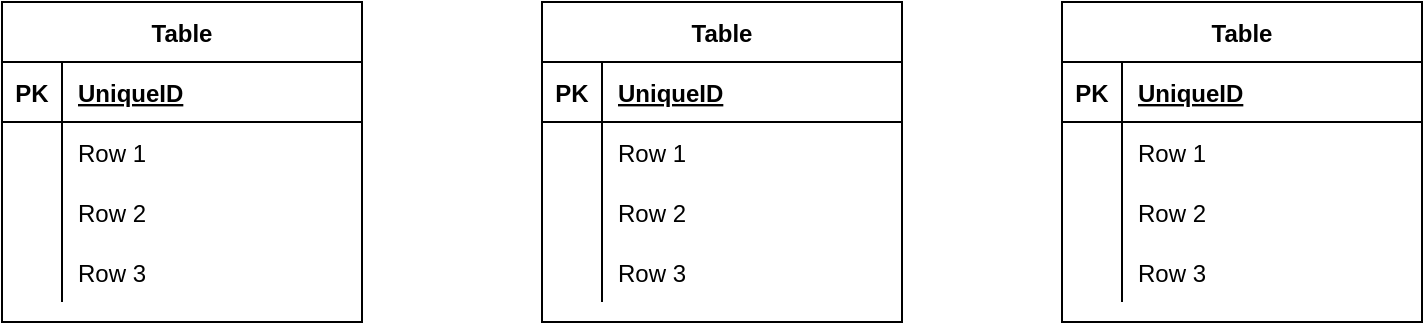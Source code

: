 <mxfile version="14.9.1" type="github">
  <diagram id="6nszqm6pX4lKRhVBXlFI" name="第 1 页">
    <mxGraphModel dx="1113" dy="693" grid="1" gridSize="10" guides="1" tooltips="1" connect="1" arrows="1" fold="1" page="1" pageScale="1" pageWidth="827" pageHeight="1169" math="0" shadow="0">
      <root>
        <mxCell id="0" />
        <mxCell id="1" parent="0" />
        <mxCell id="WhKvsK8n2ot2KugNd0x5-10" value="Table" style="shape=table;startSize=30;container=1;collapsible=1;childLayout=tableLayout;fixedRows=1;rowLines=0;fontStyle=1;align=center;resizeLast=1;" vertex="1" parent="1">
          <mxGeometry x="340" y="330" width="180" height="160" as="geometry" />
        </mxCell>
        <mxCell id="WhKvsK8n2ot2KugNd0x5-11" value="" style="shape=partialRectangle;collapsible=0;dropTarget=0;pointerEvents=0;fillColor=none;top=0;left=0;bottom=1;right=0;points=[[0,0.5],[1,0.5]];portConstraint=eastwest;" vertex="1" parent="WhKvsK8n2ot2KugNd0x5-10">
          <mxGeometry y="30" width="180" height="30" as="geometry" />
        </mxCell>
        <mxCell id="WhKvsK8n2ot2KugNd0x5-12" value="PK" style="shape=partialRectangle;connectable=0;fillColor=none;top=0;left=0;bottom=0;right=0;fontStyle=1;overflow=hidden;" vertex="1" parent="WhKvsK8n2ot2KugNd0x5-11">
          <mxGeometry width="30" height="30" as="geometry" />
        </mxCell>
        <mxCell id="WhKvsK8n2ot2KugNd0x5-13" value="UniqueID" style="shape=partialRectangle;connectable=0;fillColor=none;top=0;left=0;bottom=0;right=0;align=left;spacingLeft=6;fontStyle=5;overflow=hidden;" vertex="1" parent="WhKvsK8n2ot2KugNd0x5-11">
          <mxGeometry x="30" width="150" height="30" as="geometry" />
        </mxCell>
        <mxCell id="WhKvsK8n2ot2KugNd0x5-14" value="" style="shape=partialRectangle;collapsible=0;dropTarget=0;pointerEvents=0;fillColor=none;top=0;left=0;bottom=0;right=0;points=[[0,0.5],[1,0.5]];portConstraint=eastwest;" vertex="1" parent="WhKvsK8n2ot2KugNd0x5-10">
          <mxGeometry y="60" width="180" height="30" as="geometry" />
        </mxCell>
        <mxCell id="WhKvsK8n2ot2KugNd0x5-15" value="" style="shape=partialRectangle;connectable=0;fillColor=none;top=0;left=0;bottom=0;right=0;editable=1;overflow=hidden;" vertex="1" parent="WhKvsK8n2ot2KugNd0x5-14">
          <mxGeometry width="30" height="30" as="geometry" />
        </mxCell>
        <mxCell id="WhKvsK8n2ot2KugNd0x5-16" value="Row 1" style="shape=partialRectangle;connectable=0;fillColor=none;top=0;left=0;bottom=0;right=0;align=left;spacingLeft=6;overflow=hidden;" vertex="1" parent="WhKvsK8n2ot2KugNd0x5-14">
          <mxGeometry x="30" width="150" height="30" as="geometry" />
        </mxCell>
        <mxCell id="WhKvsK8n2ot2KugNd0x5-17" value="" style="shape=partialRectangle;collapsible=0;dropTarget=0;pointerEvents=0;fillColor=none;top=0;left=0;bottom=0;right=0;points=[[0,0.5],[1,0.5]];portConstraint=eastwest;" vertex="1" parent="WhKvsK8n2ot2KugNd0x5-10">
          <mxGeometry y="90" width="180" height="30" as="geometry" />
        </mxCell>
        <mxCell id="WhKvsK8n2ot2KugNd0x5-18" value="" style="shape=partialRectangle;connectable=0;fillColor=none;top=0;left=0;bottom=0;right=0;editable=1;overflow=hidden;" vertex="1" parent="WhKvsK8n2ot2KugNd0x5-17">
          <mxGeometry width="30" height="30" as="geometry" />
        </mxCell>
        <mxCell id="WhKvsK8n2ot2KugNd0x5-19" value="Row 2" style="shape=partialRectangle;connectable=0;fillColor=none;top=0;left=0;bottom=0;right=0;align=left;spacingLeft=6;overflow=hidden;" vertex="1" parent="WhKvsK8n2ot2KugNd0x5-17">
          <mxGeometry x="30" width="150" height="30" as="geometry" />
        </mxCell>
        <mxCell id="WhKvsK8n2ot2KugNd0x5-20" value="" style="shape=partialRectangle;collapsible=0;dropTarget=0;pointerEvents=0;fillColor=none;top=0;left=0;bottom=0;right=0;points=[[0,0.5],[1,0.5]];portConstraint=eastwest;" vertex="1" parent="WhKvsK8n2ot2KugNd0x5-10">
          <mxGeometry y="120" width="180" height="30" as="geometry" />
        </mxCell>
        <mxCell id="WhKvsK8n2ot2KugNd0x5-21" value="" style="shape=partialRectangle;connectable=0;fillColor=none;top=0;left=0;bottom=0;right=0;editable=1;overflow=hidden;" vertex="1" parent="WhKvsK8n2ot2KugNd0x5-20">
          <mxGeometry width="30" height="30" as="geometry" />
        </mxCell>
        <mxCell id="WhKvsK8n2ot2KugNd0x5-22" value="Row 3" style="shape=partialRectangle;connectable=0;fillColor=none;top=0;left=0;bottom=0;right=0;align=left;spacingLeft=6;overflow=hidden;" vertex="1" parent="WhKvsK8n2ot2KugNd0x5-20">
          <mxGeometry x="30" width="150" height="30" as="geometry" />
        </mxCell>
        <mxCell id="WhKvsK8n2ot2KugNd0x5-23" value="Table" style="shape=table;startSize=30;container=1;collapsible=1;childLayout=tableLayout;fixedRows=1;rowLines=0;fontStyle=1;align=center;resizeLast=1;" vertex="1" parent="1">
          <mxGeometry x="600" y="330" width="180" height="160" as="geometry" />
        </mxCell>
        <mxCell id="WhKvsK8n2ot2KugNd0x5-24" value="" style="shape=partialRectangle;collapsible=0;dropTarget=0;pointerEvents=0;fillColor=none;top=0;left=0;bottom=1;right=0;points=[[0,0.5],[1,0.5]];portConstraint=eastwest;" vertex="1" parent="WhKvsK8n2ot2KugNd0x5-23">
          <mxGeometry y="30" width="180" height="30" as="geometry" />
        </mxCell>
        <mxCell id="WhKvsK8n2ot2KugNd0x5-25" value="PK" style="shape=partialRectangle;connectable=0;fillColor=none;top=0;left=0;bottom=0;right=0;fontStyle=1;overflow=hidden;" vertex="1" parent="WhKvsK8n2ot2KugNd0x5-24">
          <mxGeometry width="30" height="30" as="geometry" />
        </mxCell>
        <mxCell id="WhKvsK8n2ot2KugNd0x5-26" value="UniqueID" style="shape=partialRectangle;connectable=0;fillColor=none;top=0;left=0;bottom=0;right=0;align=left;spacingLeft=6;fontStyle=5;overflow=hidden;" vertex="1" parent="WhKvsK8n2ot2KugNd0x5-24">
          <mxGeometry x="30" width="150" height="30" as="geometry" />
        </mxCell>
        <mxCell id="WhKvsK8n2ot2KugNd0x5-27" value="" style="shape=partialRectangle;collapsible=0;dropTarget=0;pointerEvents=0;fillColor=none;top=0;left=0;bottom=0;right=0;points=[[0,0.5],[1,0.5]];portConstraint=eastwest;" vertex="1" parent="WhKvsK8n2ot2KugNd0x5-23">
          <mxGeometry y="60" width="180" height="30" as="geometry" />
        </mxCell>
        <mxCell id="WhKvsK8n2ot2KugNd0x5-28" value="" style="shape=partialRectangle;connectable=0;fillColor=none;top=0;left=0;bottom=0;right=0;editable=1;overflow=hidden;" vertex="1" parent="WhKvsK8n2ot2KugNd0x5-27">
          <mxGeometry width="30" height="30" as="geometry" />
        </mxCell>
        <mxCell id="WhKvsK8n2ot2KugNd0x5-29" value="Row 1" style="shape=partialRectangle;connectable=0;fillColor=none;top=0;left=0;bottom=0;right=0;align=left;spacingLeft=6;overflow=hidden;" vertex="1" parent="WhKvsK8n2ot2KugNd0x5-27">
          <mxGeometry x="30" width="150" height="30" as="geometry" />
        </mxCell>
        <mxCell id="WhKvsK8n2ot2KugNd0x5-30" value="" style="shape=partialRectangle;collapsible=0;dropTarget=0;pointerEvents=0;fillColor=none;top=0;left=0;bottom=0;right=0;points=[[0,0.5],[1,0.5]];portConstraint=eastwest;" vertex="1" parent="WhKvsK8n2ot2KugNd0x5-23">
          <mxGeometry y="90" width="180" height="30" as="geometry" />
        </mxCell>
        <mxCell id="WhKvsK8n2ot2KugNd0x5-31" value="" style="shape=partialRectangle;connectable=0;fillColor=none;top=0;left=0;bottom=0;right=0;editable=1;overflow=hidden;" vertex="1" parent="WhKvsK8n2ot2KugNd0x5-30">
          <mxGeometry width="30" height="30" as="geometry" />
        </mxCell>
        <mxCell id="WhKvsK8n2ot2KugNd0x5-32" value="Row 2" style="shape=partialRectangle;connectable=0;fillColor=none;top=0;left=0;bottom=0;right=0;align=left;spacingLeft=6;overflow=hidden;" vertex="1" parent="WhKvsK8n2ot2KugNd0x5-30">
          <mxGeometry x="30" width="150" height="30" as="geometry" />
        </mxCell>
        <mxCell id="WhKvsK8n2ot2KugNd0x5-33" value="" style="shape=partialRectangle;collapsible=0;dropTarget=0;pointerEvents=0;fillColor=none;top=0;left=0;bottom=0;right=0;points=[[0,0.5],[1,0.5]];portConstraint=eastwest;" vertex="1" parent="WhKvsK8n2ot2KugNd0x5-23">
          <mxGeometry y="120" width="180" height="30" as="geometry" />
        </mxCell>
        <mxCell id="WhKvsK8n2ot2KugNd0x5-34" value="" style="shape=partialRectangle;connectable=0;fillColor=none;top=0;left=0;bottom=0;right=0;editable=1;overflow=hidden;" vertex="1" parent="WhKvsK8n2ot2KugNd0x5-33">
          <mxGeometry width="30" height="30" as="geometry" />
        </mxCell>
        <mxCell id="WhKvsK8n2ot2KugNd0x5-35" value="Row 3" style="shape=partialRectangle;connectable=0;fillColor=none;top=0;left=0;bottom=0;right=0;align=left;spacingLeft=6;overflow=hidden;" vertex="1" parent="WhKvsK8n2ot2KugNd0x5-33">
          <mxGeometry x="30" width="150" height="30" as="geometry" />
        </mxCell>
        <mxCell id="WhKvsK8n2ot2KugNd0x5-37" value="Table" style="shape=table;startSize=30;container=1;collapsible=1;childLayout=tableLayout;fixedRows=1;rowLines=0;fontStyle=1;align=center;resizeLast=1;" vertex="1" parent="1">
          <mxGeometry x="70" y="330" width="180" height="160" as="geometry" />
        </mxCell>
        <mxCell id="WhKvsK8n2ot2KugNd0x5-38" value="" style="shape=partialRectangle;collapsible=0;dropTarget=0;pointerEvents=0;fillColor=none;top=0;left=0;bottom=1;right=0;points=[[0,0.5],[1,0.5]];portConstraint=eastwest;" vertex="1" parent="WhKvsK8n2ot2KugNd0x5-37">
          <mxGeometry y="30" width="180" height="30" as="geometry" />
        </mxCell>
        <mxCell id="WhKvsK8n2ot2KugNd0x5-39" value="PK" style="shape=partialRectangle;connectable=0;fillColor=none;top=0;left=0;bottom=0;right=0;fontStyle=1;overflow=hidden;" vertex="1" parent="WhKvsK8n2ot2KugNd0x5-38">
          <mxGeometry width="30" height="30" as="geometry" />
        </mxCell>
        <mxCell id="WhKvsK8n2ot2KugNd0x5-40" value="UniqueID" style="shape=partialRectangle;connectable=0;fillColor=none;top=0;left=0;bottom=0;right=0;align=left;spacingLeft=6;fontStyle=5;overflow=hidden;" vertex="1" parent="WhKvsK8n2ot2KugNd0x5-38">
          <mxGeometry x="30" width="150" height="30" as="geometry" />
        </mxCell>
        <mxCell id="WhKvsK8n2ot2KugNd0x5-41" value="" style="shape=partialRectangle;collapsible=0;dropTarget=0;pointerEvents=0;fillColor=none;top=0;left=0;bottom=0;right=0;points=[[0,0.5],[1,0.5]];portConstraint=eastwest;" vertex="1" parent="WhKvsK8n2ot2KugNd0x5-37">
          <mxGeometry y="60" width="180" height="30" as="geometry" />
        </mxCell>
        <mxCell id="WhKvsK8n2ot2KugNd0x5-42" value="" style="shape=partialRectangle;connectable=0;fillColor=none;top=0;left=0;bottom=0;right=0;editable=1;overflow=hidden;" vertex="1" parent="WhKvsK8n2ot2KugNd0x5-41">
          <mxGeometry width="30" height="30" as="geometry" />
        </mxCell>
        <mxCell id="WhKvsK8n2ot2KugNd0x5-43" value="Row 1" style="shape=partialRectangle;connectable=0;fillColor=none;top=0;left=0;bottom=0;right=0;align=left;spacingLeft=6;overflow=hidden;" vertex="1" parent="WhKvsK8n2ot2KugNd0x5-41">
          <mxGeometry x="30" width="150" height="30" as="geometry" />
        </mxCell>
        <mxCell id="WhKvsK8n2ot2KugNd0x5-44" value="" style="shape=partialRectangle;collapsible=0;dropTarget=0;pointerEvents=0;fillColor=none;top=0;left=0;bottom=0;right=0;points=[[0,0.5],[1,0.5]];portConstraint=eastwest;" vertex="1" parent="WhKvsK8n2ot2KugNd0x5-37">
          <mxGeometry y="90" width="180" height="30" as="geometry" />
        </mxCell>
        <mxCell id="WhKvsK8n2ot2KugNd0x5-45" value="" style="shape=partialRectangle;connectable=0;fillColor=none;top=0;left=0;bottom=0;right=0;editable=1;overflow=hidden;" vertex="1" parent="WhKvsK8n2ot2KugNd0x5-44">
          <mxGeometry width="30" height="30" as="geometry" />
        </mxCell>
        <mxCell id="WhKvsK8n2ot2KugNd0x5-46" value="Row 2" style="shape=partialRectangle;connectable=0;fillColor=none;top=0;left=0;bottom=0;right=0;align=left;spacingLeft=6;overflow=hidden;" vertex="1" parent="WhKvsK8n2ot2KugNd0x5-44">
          <mxGeometry x="30" width="150" height="30" as="geometry" />
        </mxCell>
        <mxCell id="WhKvsK8n2ot2KugNd0x5-47" value="" style="shape=partialRectangle;collapsible=0;dropTarget=0;pointerEvents=0;fillColor=none;top=0;left=0;bottom=0;right=0;points=[[0,0.5],[1,0.5]];portConstraint=eastwest;" vertex="1" parent="WhKvsK8n2ot2KugNd0x5-37">
          <mxGeometry y="120" width="180" height="30" as="geometry" />
        </mxCell>
        <mxCell id="WhKvsK8n2ot2KugNd0x5-48" value="" style="shape=partialRectangle;connectable=0;fillColor=none;top=0;left=0;bottom=0;right=0;editable=1;overflow=hidden;" vertex="1" parent="WhKvsK8n2ot2KugNd0x5-47">
          <mxGeometry width="30" height="30" as="geometry" />
        </mxCell>
        <mxCell id="WhKvsK8n2ot2KugNd0x5-49" value="Row 3" style="shape=partialRectangle;connectable=0;fillColor=none;top=0;left=0;bottom=0;right=0;align=left;spacingLeft=6;overflow=hidden;" vertex="1" parent="WhKvsK8n2ot2KugNd0x5-47">
          <mxGeometry x="30" width="150" height="30" as="geometry" />
        </mxCell>
      </root>
    </mxGraphModel>
  </diagram>
</mxfile>
